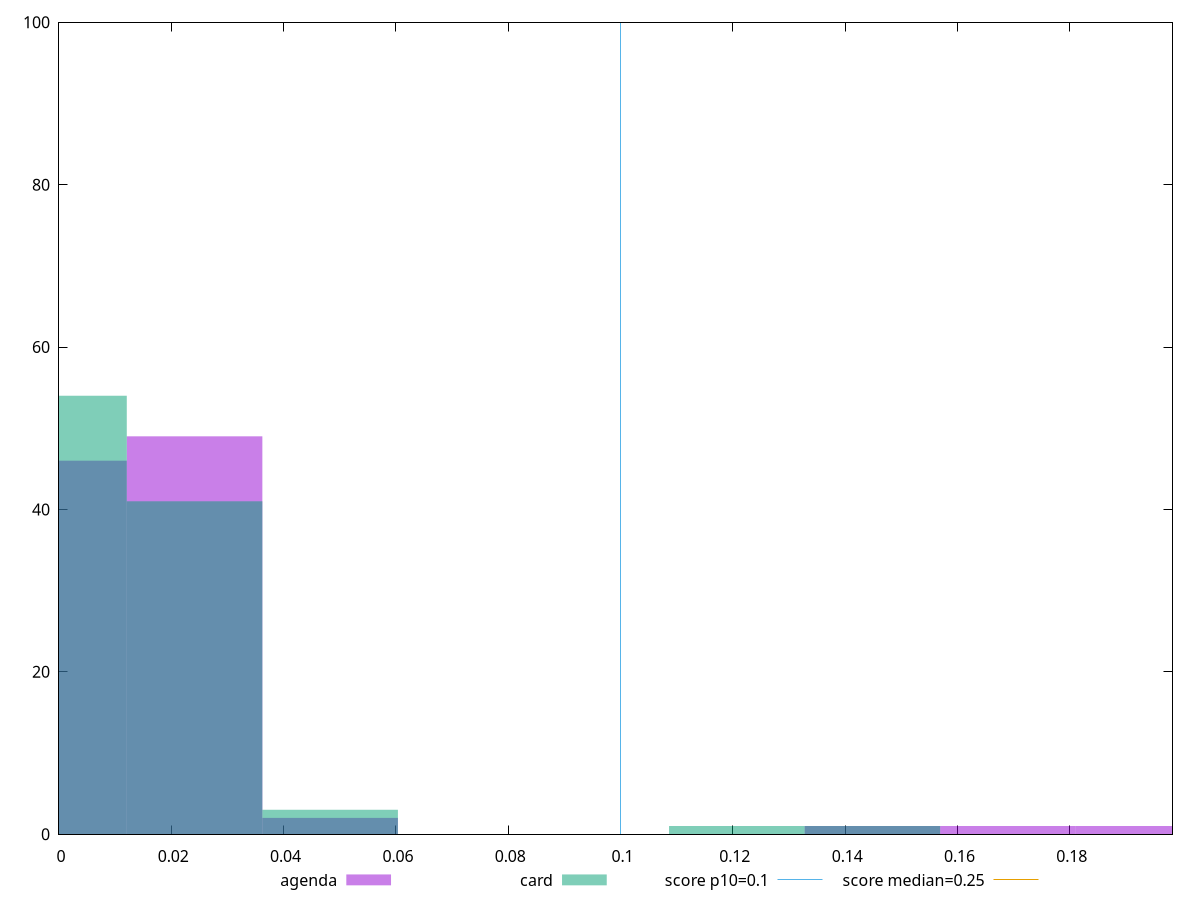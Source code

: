 reset

$agenda <<EOF
0.024141520500476802 49
0 46
0.14484912300286082 1
0.048283041000953604 2
0.19313216400381442 1
0.16899064350333762 1
EOF

$card <<EOF
0 54
0.024141520500476802 41
0.120707602502384 1
0.048283041000953604 3
0.14484912300286082 1
EOF

set key outside below
set boxwidth 0.024141520500476802
set xrange [0:0.19828971491919622]
set yrange [0:100]
set trange [0:100]
set style fill transparent solid 0.5 noborder

set parametric
set terminal svg size 640, 500 enhanced background rgb 'white'
set output "reports/report_00028_2021-02-24T12-49-42.674Z/cumulative-layout-shift/comparison/histogram/1_vs_2.svg"

plot $agenda title "agenda" with boxes, \
     $card title "card" with boxes, \
     0.1,t title "score p10=0.1", \
     0.25,t title "score median=0.25"

reset
